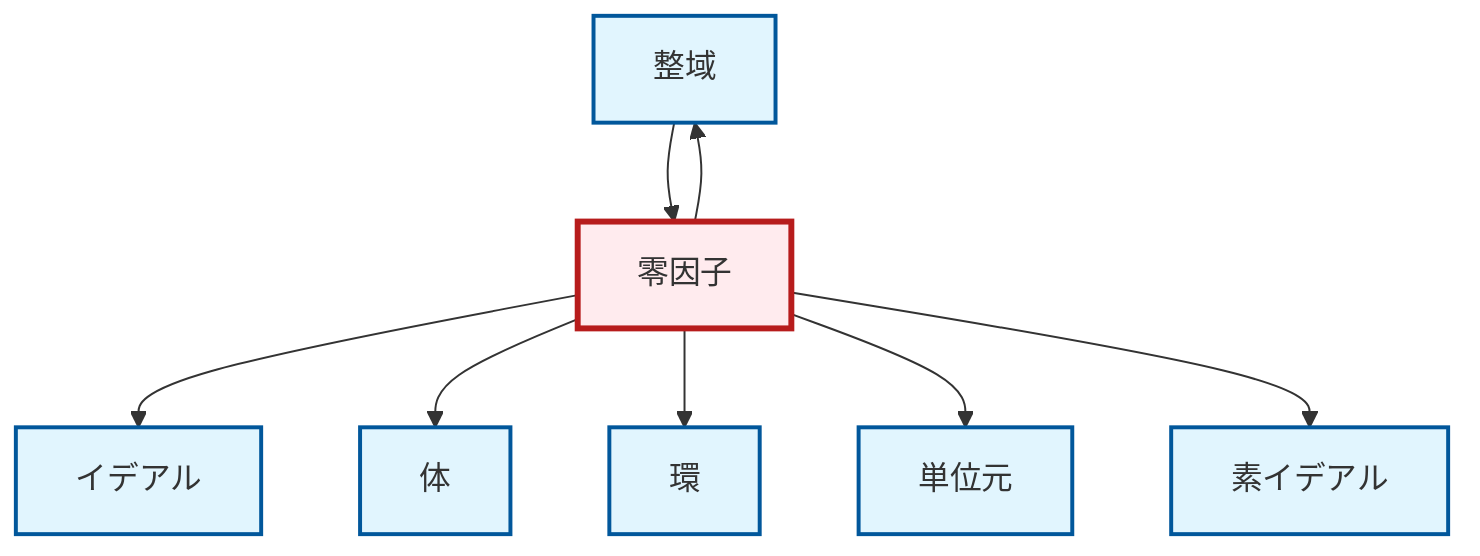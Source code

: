 graph TD
    classDef definition fill:#e1f5fe,stroke:#01579b,stroke-width:2px
    classDef theorem fill:#f3e5f5,stroke:#4a148c,stroke-width:2px
    classDef axiom fill:#fff3e0,stroke:#e65100,stroke-width:2px
    classDef example fill:#e8f5e9,stroke:#1b5e20,stroke-width:2px
    classDef current fill:#ffebee,stroke:#b71c1c,stroke-width:3px
    def-identity-element["単位元"]:::definition
    def-integral-domain["整域"]:::definition
    def-ideal["イデアル"]:::definition
    def-zero-divisor["零因子"]:::definition
    def-prime-ideal["素イデアル"]:::definition
    def-ring["環"]:::definition
    def-field["体"]:::definition
    def-zero-divisor --> def-ideal
    def-integral-domain --> def-zero-divisor
    def-zero-divisor --> def-field
    def-zero-divisor --> def-ring
    def-zero-divisor --> def-identity-element
    def-zero-divisor --> def-prime-ideal
    def-zero-divisor --> def-integral-domain
    class def-zero-divisor current